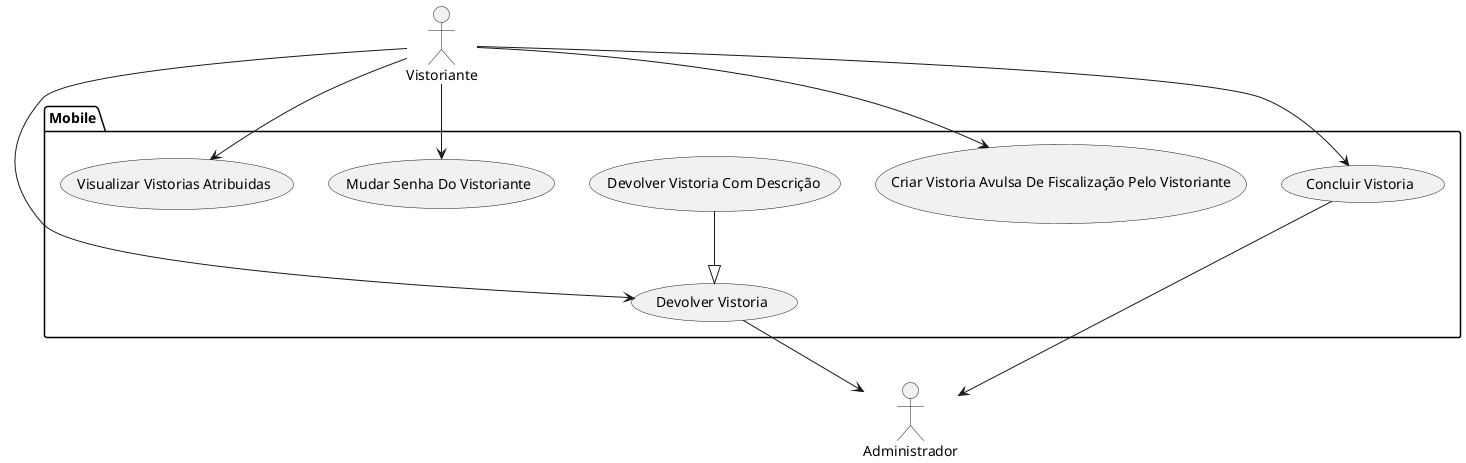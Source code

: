 @startuml bombeiros

actor Administrador
actor Vistoriante

package Mobile {
    usecase DevolverVistoria as "Devolver Vistoria"
    Vistoriante --> DevolverVistoria
    DevolverVistoria --> Administrador

    usecase DevolverVistoriaComDescricao as "Devolver Vistoria Com Descrição"
    DevolverVistoriaComDescricao --|> DevolverVistoria

    usecase ConcluirVistoria as "Concluir Vistoria"
    Vistoriante --> ConcluirVistoria
    ConcluirVistoria --> Administrador

    usecase MudarSenhaVistoriante as "Mudar Senha Do Vistoriante"
    Vistoriante --> MudarSenhaVistoriante

    usecase VisualizarVistoriasAtribuidas as "Visualizar Vistorias Atribuidas"
    Vistoriante --> VisualizarVistoriasAtribuidas

    usecase CriarVistoriaAvulsaDeFiscalizacaoPeloVistoriante as "Criar Vistoria Avulsa De Fiscalização Pelo Vistoriante"
    Vistoriante --> CriarVistoriaAvulsaDeFiscalizacaoPeloVistoriante
}

@enduml